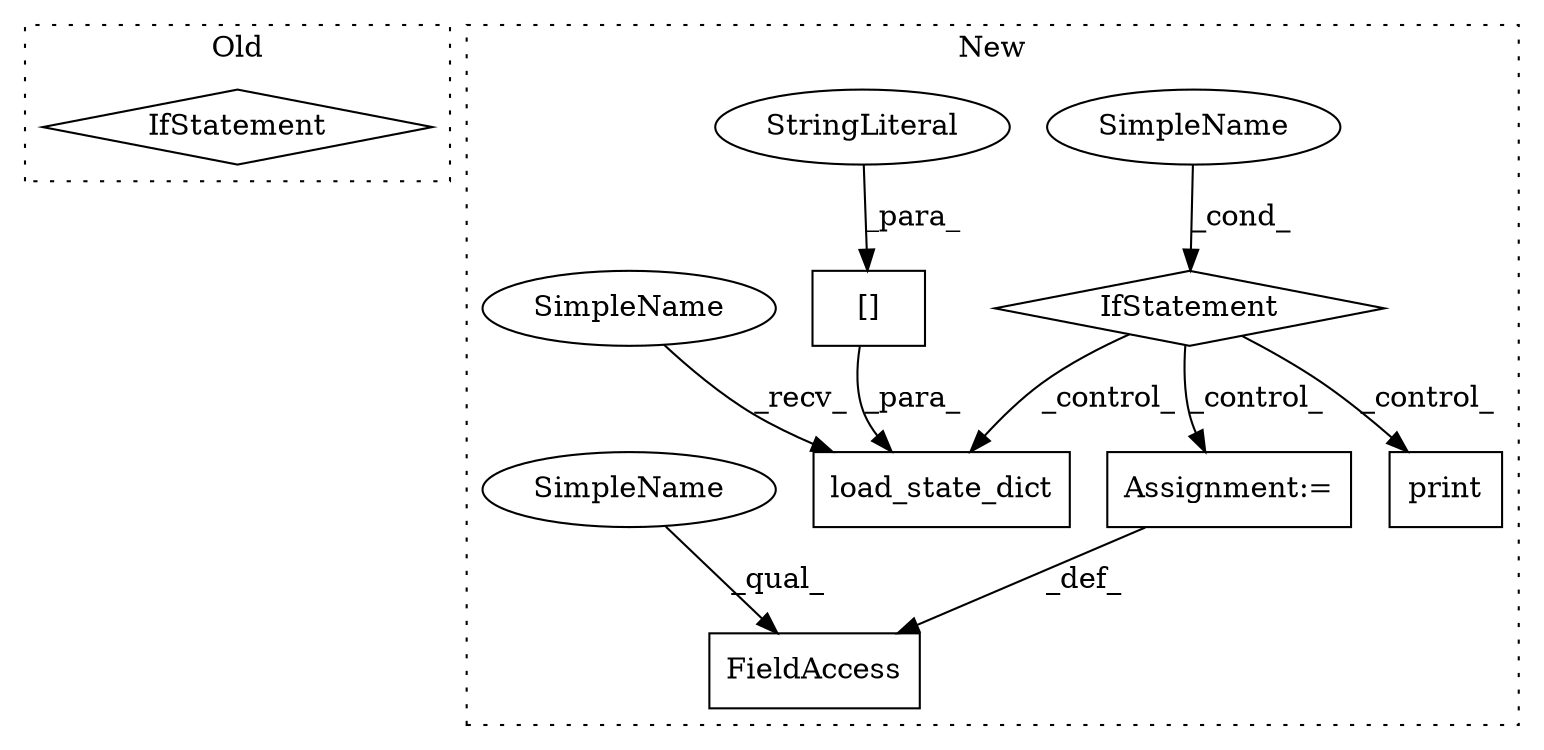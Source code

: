 digraph G {
subgraph cluster0 {
1 [label="IfStatement" a="25" s="16448,16467" l="4,2" shape="diamond"];
label = "Old";
style="dotted";
}
subgraph cluster1 {
2 [label="load_state_dict" a="32" s="16143,16182" l="16,1" shape="box"];
3 [label="IfStatement" a="25" s="16019,16056" l="12,2" shape="diamond"];
4 [label="SimpleName" a="42" s="" l="" shape="ellipse"];
5 [label="Assignment:=" a="7" s="16218" l="1" shape="box"];
6 [label="[]" a="2" s="16159,16181" l="11,1" shape="box"];
7 [label="FieldAccess" a="22" s="16195" l="23" shape="box"];
8 [label="StringLiteral" a="45" s="16170" l="11" shape="ellipse"];
9 [label="print" a="32" s="16070,16116" l="6,1" shape="box"];
10 [label="SimpleName" a="42" s="16129" l="13" shape="ellipse"];
11 [label="SimpleName" a="42" s="16195" l="13" shape="ellipse"];
label = "New";
style="dotted";
}
3 -> 5 [label="_control_"];
3 -> 9 [label="_control_"];
3 -> 2 [label="_control_"];
4 -> 3 [label="_cond_"];
5 -> 7 [label="_def_"];
6 -> 2 [label="_para_"];
8 -> 6 [label="_para_"];
10 -> 2 [label="_recv_"];
11 -> 7 [label="_qual_"];
}